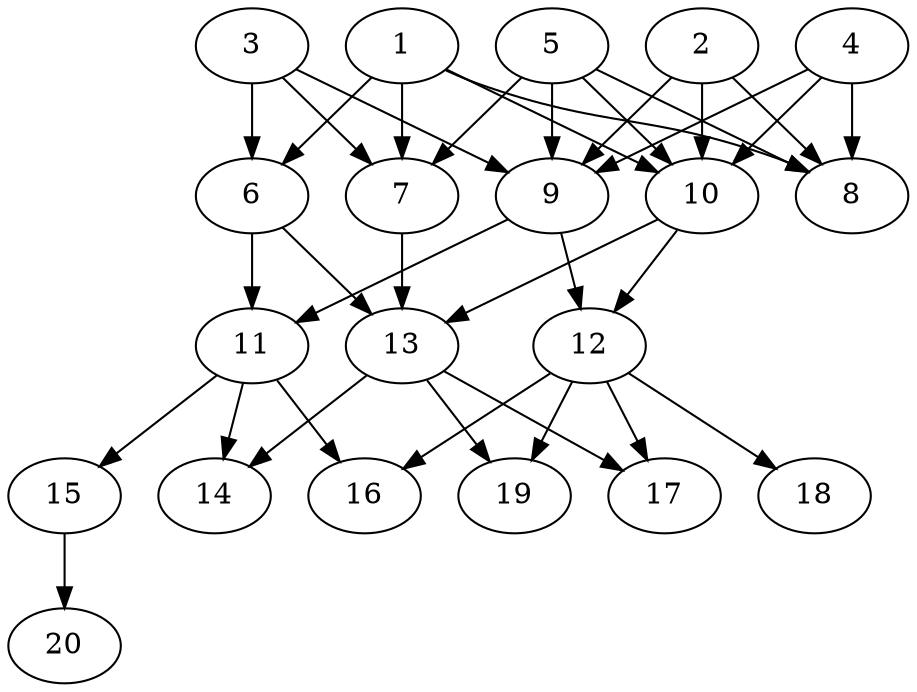 // DAG automatically generated by daggen at Tue Jul 23 14:28:59 2019
// ./daggen --dot -n 20 --ccr 0.5 --fat 0.6 --regular 0.5 --density 0.7 --mindata 5242880 --maxdata 52428800 
digraph G {
  1 [size="91916288", alpha="0.15", expect_size="45958144"] 
  1 -> 6 [size ="45958144"]
  1 -> 7 [size ="45958144"]
  1 -> 8 [size ="45958144"]
  1 -> 10 [size ="45958144"]
  2 [size="39489536", alpha="0.15", expect_size="19744768"] 
  2 -> 8 [size ="19744768"]
  2 -> 9 [size ="19744768"]
  2 -> 10 [size ="19744768"]
  3 [size="52080640", alpha="0.16", expect_size="26040320"] 
  3 -> 6 [size ="26040320"]
  3 -> 7 [size ="26040320"]
  3 -> 9 [size ="26040320"]
  4 [size="98969600", alpha="0.16", expect_size="49484800"] 
  4 -> 8 [size ="49484800"]
  4 -> 9 [size ="49484800"]
  4 -> 10 [size ="49484800"]
  5 [size="83529728", alpha="0.17", expect_size="41764864"] 
  5 -> 7 [size ="41764864"]
  5 -> 8 [size ="41764864"]
  5 -> 9 [size ="41764864"]
  5 -> 10 [size ="41764864"]
  6 [size="57923584", alpha="0.19", expect_size="28961792"] 
  6 -> 11 [size ="28961792"]
  6 -> 13 [size ="28961792"]
  7 [size="70899712", alpha="0.08", expect_size="35449856"] 
  7 -> 13 [size ="35449856"]
  8 [size="18503680", alpha="0.10", expect_size="9251840"] 
  9 [size="73564160", alpha="0.19", expect_size="36782080"] 
  9 -> 11 [size ="36782080"]
  9 -> 12 [size ="36782080"]
  10 [size="25223168", alpha="0.10", expect_size="12611584"] 
  10 -> 12 [size ="12611584"]
  10 -> 13 [size ="12611584"]
  11 [size="58566656", alpha="0.08", expect_size="29283328"] 
  11 -> 14 [size ="29283328"]
  11 -> 15 [size ="29283328"]
  11 -> 16 [size ="29283328"]
  12 [size="36153344", alpha="0.20", expect_size="18076672"] 
  12 -> 16 [size ="18076672"]
  12 -> 17 [size ="18076672"]
  12 -> 18 [size ="18076672"]
  12 -> 19 [size ="18076672"]
  13 [size="11182080", alpha="0.08", expect_size="5591040"] 
  13 -> 14 [size ="5591040"]
  13 -> 17 [size ="5591040"]
  13 -> 19 [size ="5591040"]
  14 [size="84846592", alpha="0.18", expect_size="42423296"] 
  15 [size="64157696", alpha="0.12", expect_size="32078848"] 
  15 -> 20 [size ="32078848"]
  16 [size="50196480", alpha="0.18", expect_size="25098240"] 
  17 [size="46759936", alpha="0.01", expect_size="23379968"] 
  18 [size="82225152", alpha="0.00", expect_size="41112576"] 
  19 [size="33849344", alpha="0.11", expect_size="16924672"] 
  20 [size="28321792", alpha="0.03", expect_size="14160896"] 
}
